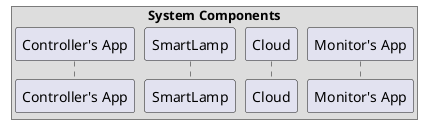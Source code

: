 @startuml(id=SYSTEM_DEFINITIONS)
!pragma teoz true
!ifdef DEFINE_ACTORS
actor "Controlling Agent" as Controller
!endif
box "System Components"
participant "Controller's App" as ControllerApp
participant "SmartLamp" as SmartLamp
participant "Cloud" as Cloud
participant "Monitor's App" as MonitorApp
endbox
!ifdef DEFINE_ACTORS
actor "Observing Agent" as Observer
actor "Monitoring Agent" as Monitor
!endif
@enduml

@startuml(id=PARTICIPANT_INITIAL_STATES)
hnote over SmartLamp : Unlit
!ifdef DEFINE_ACTORS
hnote over SmartLamp : Unlit
/ hnote over Observer : Seeing Unlit
/ hnote over Monitor : Know Nothing
!endif
@enduml

@startuml(id=SYSTEM_LIGHT_LAMP)
Controller -> ControllerApp : Light Lamp
ControllerApp -> SmartLamp : Light Lamp
SmartLamp -> SmartLamp : Light Lamp
hnote over SmartLamp : Lit
SmartLamp -> ControllerApp : Report Lamp Lit
& SmartLamp -> Observer : Lamp Lit
hnote over Observer : Seeing Lit
ControllerApp -> Cloud : Report Lamp Lit
Cloud -> MonitorApp : Report Lamp Lit
MonitorApp -> Monitor : Report Lamp Lit
hnote over Monitor : Know Lit
@enduml

@startuml(id=SYSTEM_EXTINGUISH_LAMP)
Controller -> ControllerApp : Extinguish Lamp
ControllerApp -> SmartLamp : Extinguish Lamp
SmartLamp -> SmartLamp : Extinguish Lamp
hnote over SmartLamp : Unlit
SmartLamp -> ControllerApp : Report Lamp Extinguished
& SmartLamp -> Observer : Lamp Extinguished
hnote over Observer : Seeing Unlit
ControllerApp -> Cloud : Report Lamp Extinguished
Cloud -> MonitorApp : Report Lamp Extinguished
MonitorApp -> Monitor : Report Lamp Extinguished
hnote over Monitor : Know Unlit
@enduml
